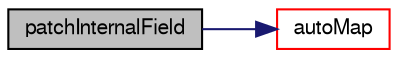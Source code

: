 digraph "patchInternalField"
{
  bgcolor="transparent";
  edge [fontname="FreeSans",fontsize="10",labelfontname="FreeSans",labelfontsize="10"];
  node [fontname="FreeSans",fontsize="10",shape=record];
  rankdir="LR";
  Node1384 [label="patchInternalField",height=0.2,width=0.4,color="black", fillcolor="grey75", style="filled", fontcolor="black"];
  Node1384 -> Node1385 [color="midnightblue",fontsize="10",style="solid",fontname="FreeSans"];
  Node1385 [label="autoMap",height=0.2,width=0.4,color="red",URL="$a22354.html#a0ab0c43ce90d756c88dd81e3d0a9eef5",tooltip="Map (and resize as needed) from self given a mapping object. "];
}

